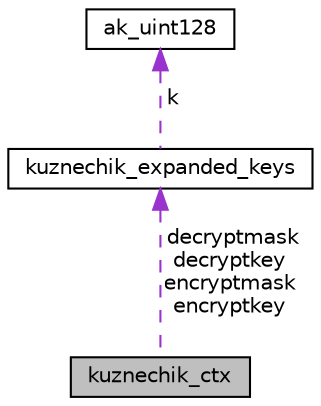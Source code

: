 digraph "kuznechik_ctx"
{
  edge [fontname="Helvetica",fontsize="10",labelfontname="Helvetica",labelfontsize="10"];
  node [fontname="Helvetica",fontsize="10",shape=record];
  Node1 [label="kuznechik_ctx",height=0.2,width=0.4,color="black", fillcolor="grey75", style="filled", fontcolor="black"];
  Node2 -> Node1 [dir="back",color="darkorchid3",fontsize="10",style="dashed",label=" decryptmask\ndecryptkey\nencryptmask\nencryptkey" ,fontname="Helvetica"];
  Node2 [label="kuznechik_expanded_keys",height=0.2,width=0.4,color="black", fillcolor="white", style="filled",URL="$structkuznechik__expanded__keys.html",tooltip="Раундовые ключи алгоритма Кузнечик. "];
  Node3 -> Node2 [dir="back",color="darkorchid3",fontsize="10",style="dashed",label=" k" ,fontname="Helvetica"];
  Node3 [label="ak_uint128",height=0.2,width=0.4,color="black", fillcolor="white", style="filled",URL="$unionak__uint128.html",tooltip="Структура для обработки 128-ми битных значений. "];
}
